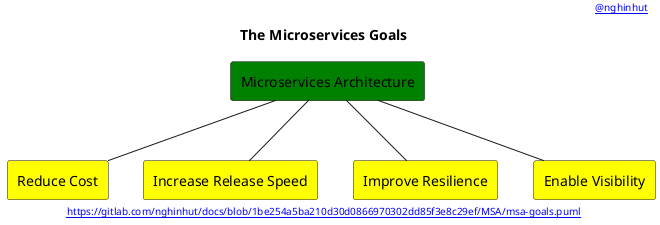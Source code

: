 @startuml
'-----START auto generated metadata please keep comment here to allow auto update-----
'-----DON'T EDIT THIS SECTION, INSTEAD RE-RUN prebuild.sh TO UPDATE-----
header [[https://www.nghinhut.dev?from=http%5C%3A%5C%2F%5C%2Fwww%5C.plantuml%5C.com%5C%2Fplantuml%5C%2Fproxy%3Ffmt%3Dsvg%5C%26src%3Dhttps%5C%3A%5C%2F%5C%2Fgitlab%5C.com%5C%2Fnghinhut%5C%2Fdocs%5C%2Fraw%5C%2F1be254a5ba210d30d0866970302dd85f3e8c29ef%5C%2FMSA%5C%2Fmsa-goals%5C.puml%0A @nghinhut]]
footer [[http://www.plantuml.com/plantuml/proxy?fmt=svg&src=https://gitlab.com/nghinhut/docs/raw/1be254a5ba210d30d0866970302dd85f3e8c29ef/MSA/msa-goals.puml https://gitlab.com/nghinhut/docs/blob/1be254a5ba210d30d0866970302dd85f3e8c29ef/MSA/msa-goals.puml]]
'-----END auto generated metadata please keep comment here to allow auto update-----
title The Microservices Goals

rectangle "Microservices Architecture" as msa #green

rectangle "Reduce Cost" as goal1 #yellow
rectangle "Increase Release Speed" as goal2 #yellow
rectangle "Improve Resilience" as goal3 #yellow
rectangle "Enable Visibility" as goal4 #yellow

msa -- goal1
msa -- goal2
msa -- goal3
msa -- goal4



@enduml
